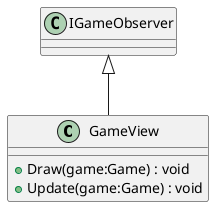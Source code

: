@startuml
class GameView {
    + Draw(game:Game) : void
    + Update(game:Game) : void
}
IGameObserver <|-- GameView
@enduml
